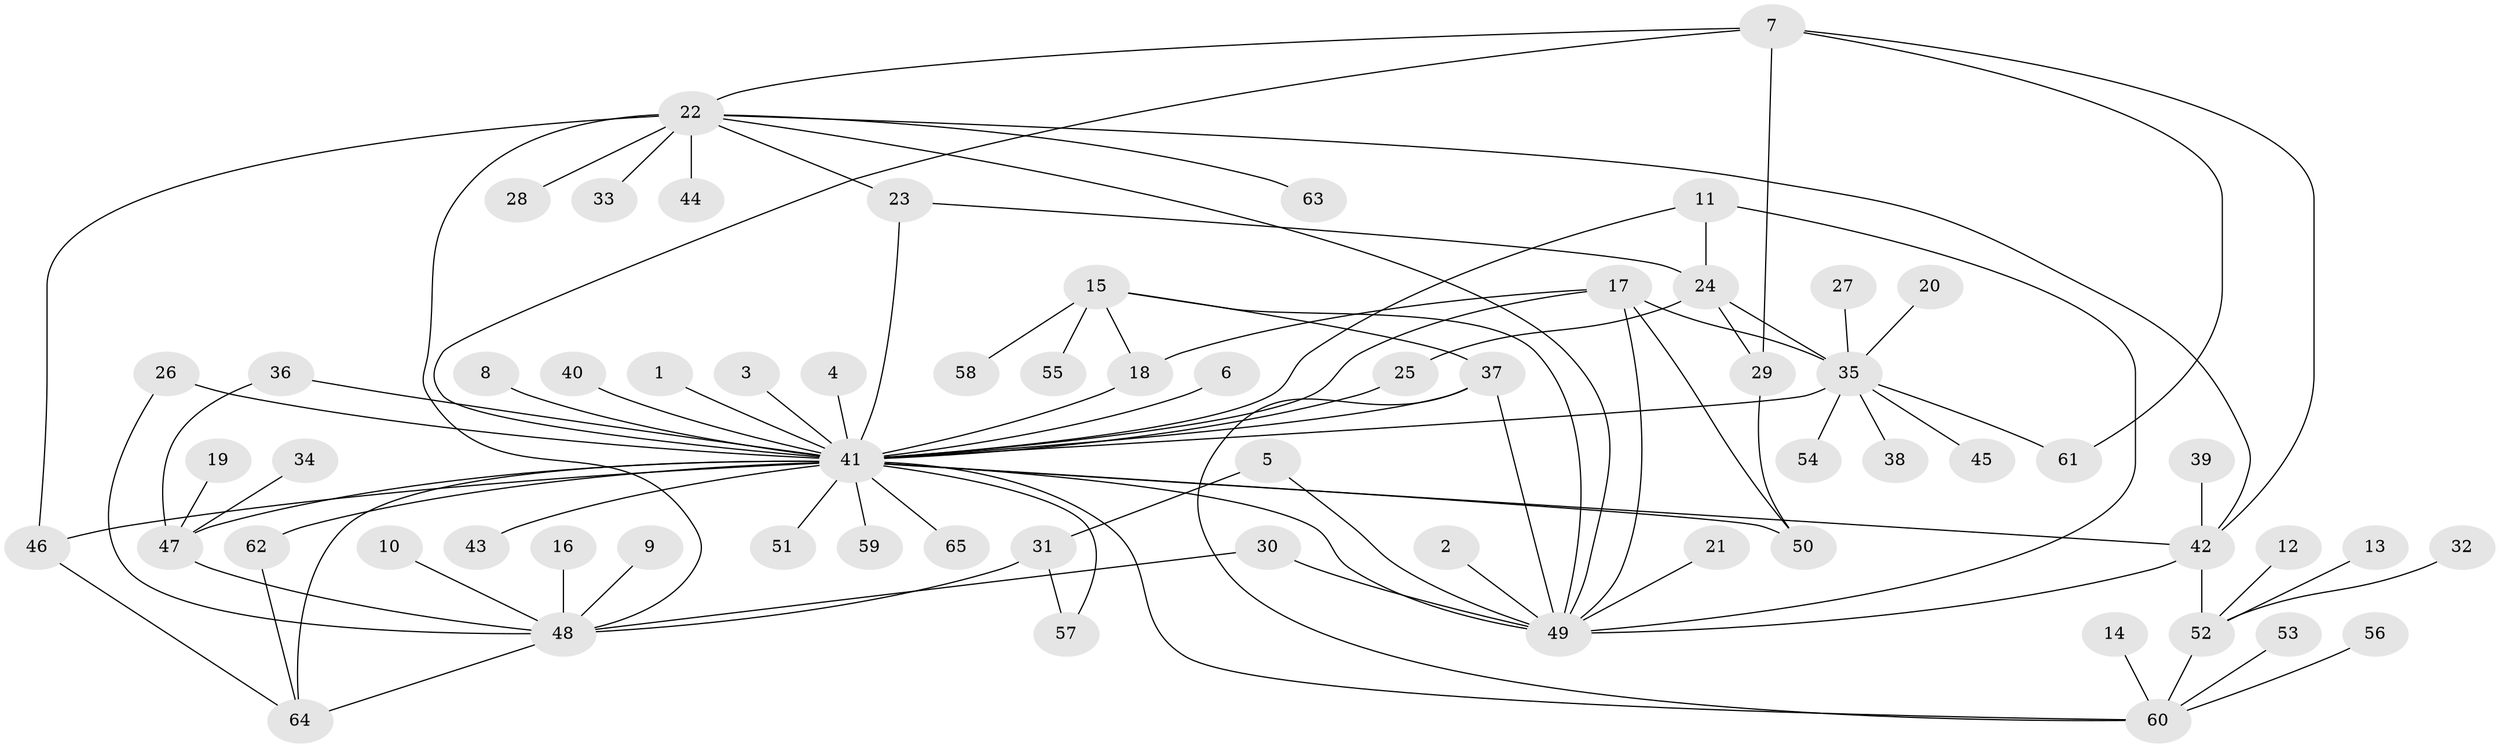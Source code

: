 // original degree distribution, {12: 0.015748031496062992, 14: 0.007874015748031496, 34: 0.007874015748031496, 8: 0.015748031496062992, 5: 0.03937007874015748, 2: 0.2283464566929134, 4: 0.03937007874015748, 3: 0.11023622047244094, 1: 0.5039370078740157, 7: 0.015748031496062992, 11: 0.007874015748031496, 6: 0.007874015748031496}
// Generated by graph-tools (version 1.1) at 2025/01/03/09/25 03:01:56]
// undirected, 65 vertices, 95 edges
graph export_dot {
graph [start="1"]
  node [color=gray90,style=filled];
  1;
  2;
  3;
  4;
  5;
  6;
  7;
  8;
  9;
  10;
  11;
  12;
  13;
  14;
  15;
  16;
  17;
  18;
  19;
  20;
  21;
  22;
  23;
  24;
  25;
  26;
  27;
  28;
  29;
  30;
  31;
  32;
  33;
  34;
  35;
  36;
  37;
  38;
  39;
  40;
  41;
  42;
  43;
  44;
  45;
  46;
  47;
  48;
  49;
  50;
  51;
  52;
  53;
  54;
  55;
  56;
  57;
  58;
  59;
  60;
  61;
  62;
  63;
  64;
  65;
  1 -- 41 [weight=1.0];
  2 -- 49 [weight=1.0];
  3 -- 41 [weight=1.0];
  4 -- 41 [weight=1.0];
  5 -- 31 [weight=2.0];
  5 -- 49 [weight=1.0];
  6 -- 41 [weight=1.0];
  7 -- 22 [weight=1.0];
  7 -- 29 [weight=1.0];
  7 -- 41 [weight=1.0];
  7 -- 42 [weight=1.0];
  7 -- 61 [weight=1.0];
  8 -- 41 [weight=1.0];
  9 -- 48 [weight=1.0];
  10 -- 48 [weight=1.0];
  11 -- 24 [weight=1.0];
  11 -- 41 [weight=1.0];
  11 -- 49 [weight=1.0];
  12 -- 52 [weight=1.0];
  13 -- 52 [weight=1.0];
  14 -- 60 [weight=1.0];
  15 -- 18 [weight=1.0];
  15 -- 37 [weight=1.0];
  15 -- 49 [weight=1.0];
  15 -- 55 [weight=1.0];
  15 -- 58 [weight=2.0];
  16 -- 48 [weight=1.0];
  17 -- 18 [weight=1.0];
  17 -- 35 [weight=1.0];
  17 -- 41 [weight=1.0];
  17 -- 49 [weight=1.0];
  17 -- 50 [weight=1.0];
  18 -- 41 [weight=1.0];
  19 -- 47 [weight=1.0];
  20 -- 35 [weight=1.0];
  21 -- 49 [weight=1.0];
  22 -- 23 [weight=1.0];
  22 -- 28 [weight=1.0];
  22 -- 33 [weight=1.0];
  22 -- 42 [weight=1.0];
  22 -- 44 [weight=1.0];
  22 -- 46 [weight=1.0];
  22 -- 48 [weight=1.0];
  22 -- 49 [weight=1.0];
  22 -- 63 [weight=1.0];
  23 -- 24 [weight=1.0];
  23 -- 41 [weight=1.0];
  24 -- 25 [weight=1.0];
  24 -- 29 [weight=1.0];
  24 -- 35 [weight=1.0];
  25 -- 41 [weight=1.0];
  26 -- 41 [weight=1.0];
  26 -- 48 [weight=1.0];
  27 -- 35 [weight=1.0];
  29 -- 50 [weight=1.0];
  30 -- 48 [weight=1.0];
  30 -- 49 [weight=1.0];
  31 -- 48 [weight=1.0];
  31 -- 57 [weight=1.0];
  32 -- 52 [weight=1.0];
  34 -- 47 [weight=1.0];
  35 -- 38 [weight=1.0];
  35 -- 41 [weight=1.0];
  35 -- 45 [weight=1.0];
  35 -- 54 [weight=1.0];
  35 -- 61 [weight=1.0];
  36 -- 41 [weight=1.0];
  36 -- 47 [weight=1.0];
  37 -- 41 [weight=1.0];
  37 -- 49 [weight=1.0];
  37 -- 60 [weight=1.0];
  39 -- 42 [weight=1.0];
  40 -- 41 [weight=1.0];
  41 -- 42 [weight=1.0];
  41 -- 43 [weight=1.0];
  41 -- 46 [weight=1.0];
  41 -- 47 [weight=1.0];
  41 -- 49 [weight=1.0];
  41 -- 50 [weight=1.0];
  41 -- 51 [weight=1.0];
  41 -- 57 [weight=1.0];
  41 -- 59 [weight=1.0];
  41 -- 60 [weight=1.0];
  41 -- 62 [weight=2.0];
  41 -- 64 [weight=1.0];
  41 -- 65 [weight=1.0];
  42 -- 49 [weight=1.0];
  42 -- 52 [weight=2.0];
  46 -- 64 [weight=1.0];
  47 -- 48 [weight=1.0];
  48 -- 64 [weight=1.0];
  52 -- 60 [weight=1.0];
  53 -- 60 [weight=1.0];
  56 -- 60 [weight=1.0];
  62 -- 64 [weight=1.0];
}
